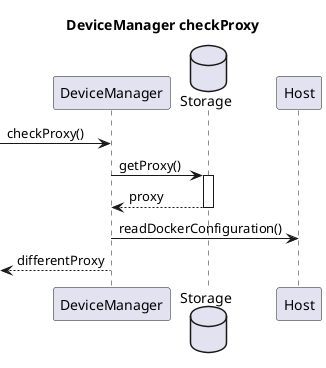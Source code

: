 @startuml

title "DeviceManager checkProxy"

participant DeviceManager as DM
database Storage as Stor
participant Host

[->DM: checkProxy()

DM->Stor ++: getProxy()
Stor-->DM --: proxy
DM->Host: readDockerConfiguration()

DM-->[: differentProxy
@enduml

